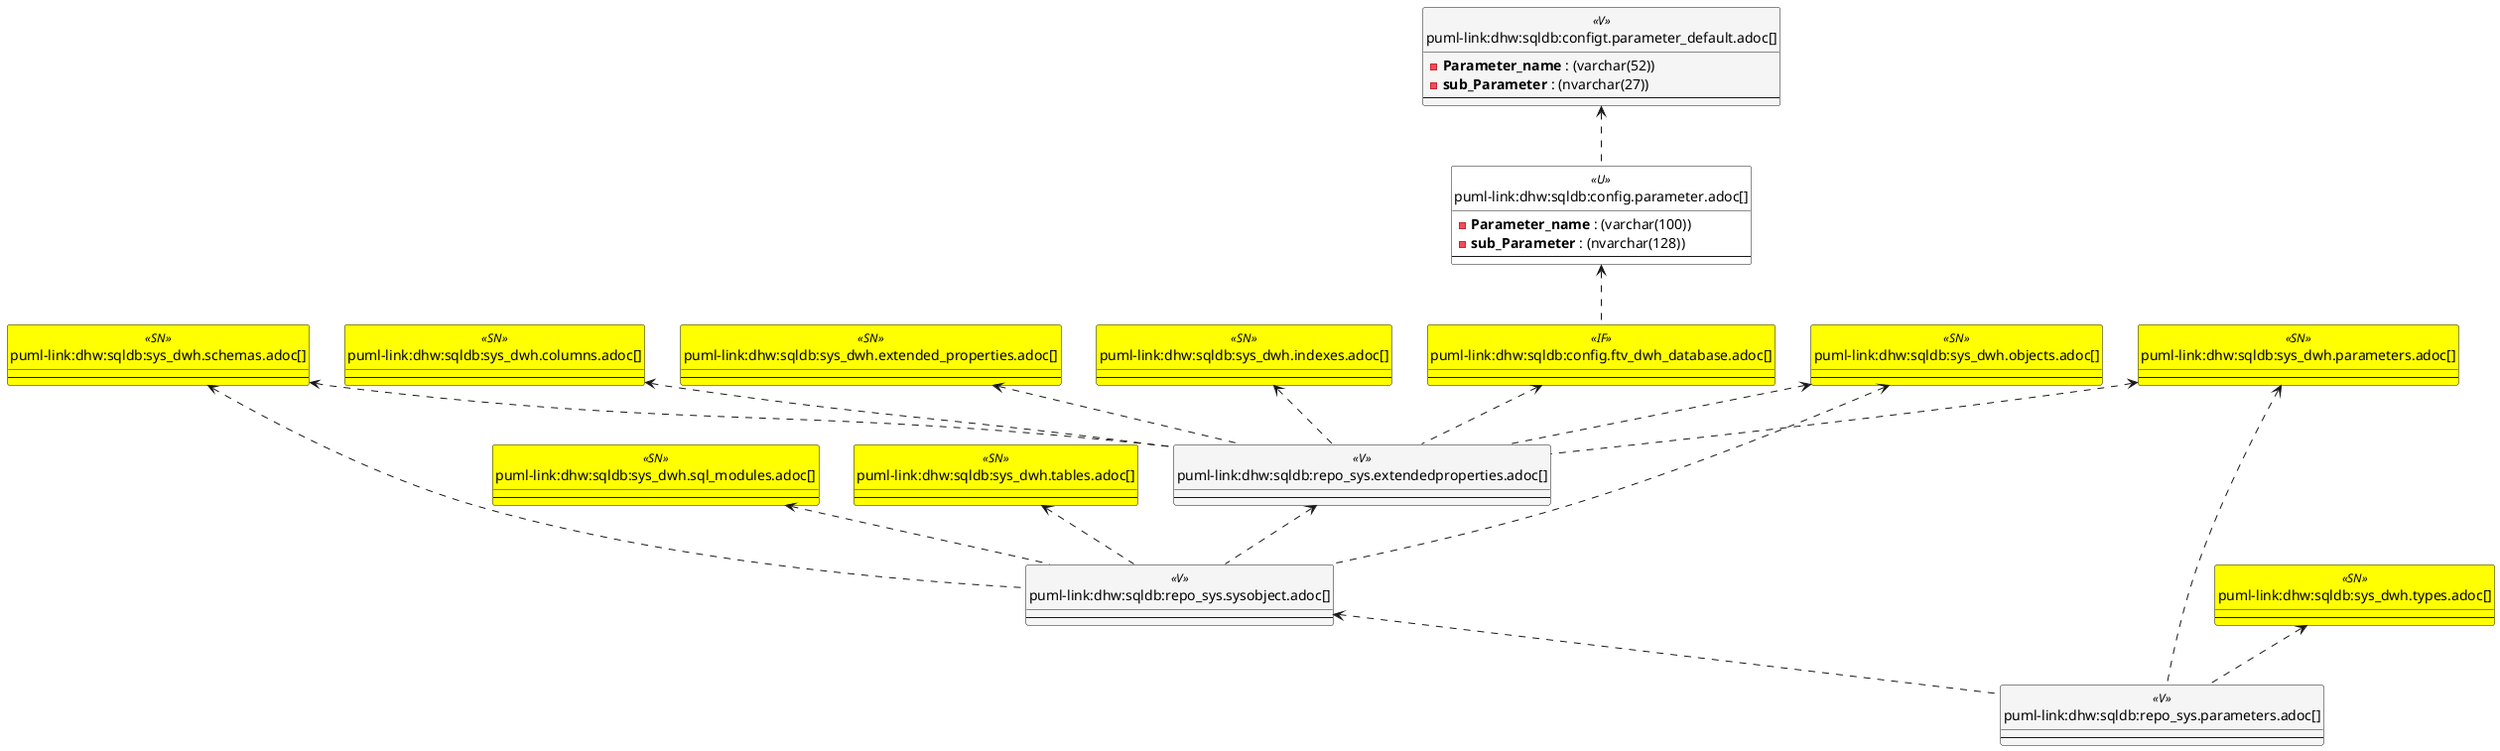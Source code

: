 @startuml
'Left to right direction
top to bottom direction
hide circle
'avoide "." issues:
set namespaceSeparator none


skinparam class {
  BackgroundColor White
  BackgroundColor<<FN>> Yellow
  BackgroundColor<<FS>> Yellow
  BackgroundColor<<FT>> LightGray
  BackgroundColor<<IF>> Yellow
  BackgroundColor<<IS>> Yellow
  BackgroundColor<<P>> Aqua
  BackgroundColor<<PC>> Aqua
  BackgroundColor<<SN>> Yellow
  BackgroundColor<<SO>> SlateBlue
  BackgroundColor<<TF>> LightGray
  BackgroundColor<<TR>> Tomato
  BackgroundColor<<U>> White
  BackgroundColor<<V>> WhiteSmoke
  BackgroundColor<<X>> Aqua
  BackgroundColor<<external>> AliceBlue
}


entity "puml-link:dhw:sqldb:config.ftv_dwh_database.adoc[]" as config.ftv_dwh_database << IF >> {
  --
}

entity "puml-link:dhw:sqldb:config.parameter.adoc[]" as config.Parameter << U >> {
  - **Parameter_name** : (varchar(100))
  - **sub_Parameter** : (nvarchar(128))
  --
}

entity "puml-link:dhw:sqldb:configt.parameter_default.adoc[]" as configT.Parameter_default << V >> {
  - **Parameter_name** : (varchar(52))
  - **sub_Parameter** : (nvarchar(27))
  --
}

entity "puml-link:dhw:sqldb:repo_sys.extendedproperties.adoc[]" as repo_sys.ExtendedProperties << V >> {
  --
}

entity "puml-link:dhw:sqldb:repo_sys.parameters.adoc[]" as repo_sys.parameters << V >> {
  --
}

entity "puml-link:dhw:sqldb:repo_sys.sysobject.adoc[]" as repo_sys.SysObject << V >> {
  --
}

entity "puml-link:dhw:sqldb:sys_dwh.columns.adoc[]" as sys_dwh.columns << SN >> {
  --
}

entity "puml-link:dhw:sqldb:sys_dwh.extended_properties.adoc[]" as sys_dwh.extended_properties << SN >> {
  --
}

entity "puml-link:dhw:sqldb:sys_dwh.indexes.adoc[]" as sys_dwh.indexes << SN >> {
  --
}

entity "puml-link:dhw:sqldb:sys_dwh.objects.adoc[]" as sys_dwh.objects << SN >> {
  --
}

entity "puml-link:dhw:sqldb:sys_dwh.parameters.adoc[]" as sys_dwh.parameters << SN >> {
  --
}

entity "puml-link:dhw:sqldb:sys_dwh.schemas.adoc[]" as sys_dwh.schemas << SN >> {
  --
}

entity "puml-link:dhw:sqldb:sys_dwh.sql_modules.adoc[]" as sys_dwh.sql_modules << SN >> {
  --
}

entity "puml-link:dhw:sqldb:sys_dwh.tables.adoc[]" as sys_dwh.tables << SN >> {
  --
}

entity "puml-link:dhw:sqldb:sys_dwh.types.adoc[]" as sys_dwh.types << SN >> {
  --
}

config.ftv_dwh_database <.. repo_sys.ExtendedProperties
config.Parameter <.. config.ftv_dwh_database
configT.Parameter_default <.. config.Parameter
repo_sys.ExtendedProperties <.. repo_sys.SysObject
repo_sys.SysObject <.. repo_sys.parameters
sys_dwh.columns <.. repo_sys.ExtendedProperties
sys_dwh.extended_properties <.. repo_sys.ExtendedProperties
sys_dwh.indexes <.. repo_sys.ExtendedProperties
sys_dwh.objects <.. repo_sys.SysObject
sys_dwh.objects <.. repo_sys.ExtendedProperties
sys_dwh.parameters <.. repo_sys.parameters
sys_dwh.parameters <.. repo_sys.ExtendedProperties
sys_dwh.schemas <.. repo_sys.ExtendedProperties
sys_dwh.schemas <.. repo_sys.SysObject
sys_dwh.sql_modules <.. repo_sys.SysObject
sys_dwh.tables <.. repo_sys.SysObject
sys_dwh.types <.. repo_sys.parameters
@enduml

